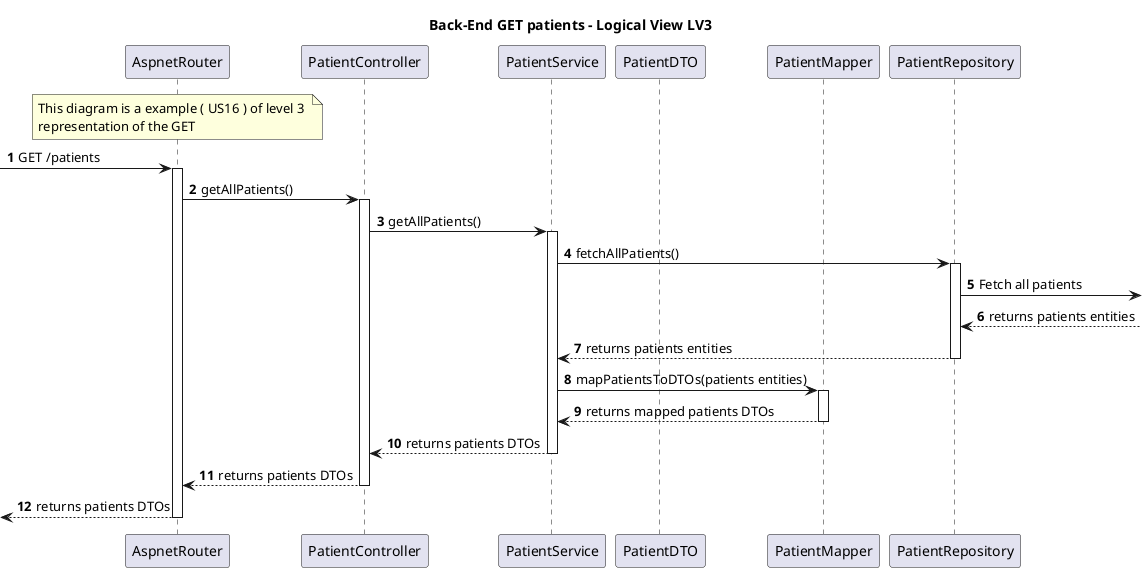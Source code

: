 ﻿@startuml
autonumber
skinparam packageStyle rect

title Back-End GET patients - Logical View LV3

participant AspnetRouter as router
participant PatientController as ctrl
participant PatientService as service
participant PatientDTO as dto
participant PatientMapper as mapper
participant PatientRepository as repo


note over router
This diagram is a example ( US16 ) of level 3 
representation of the GET
end note


-> router: GET /patients
activate router

router -> ctrl: getAllPatients()
activate ctrl

ctrl -> service: getAllPatients()
activate service

service -> repo: fetchAllPatients()

activate repo


repo -> : Fetch all patients

repo <-- : returns patients entities


repo --> service: returns patients entities
deactivate repo

service -> mapper: mapPatientsToDTOs(patients entities)
activate mapper

mapper --> service: returns mapped patients DTOs
deactivate mapper

service --> ctrl: returns patients DTOs
deactivate service

ctrl --> router: returns patients DTOs
deactivate ctrl

 <-- router : returns patients DTOs
deactivate router

@enduml
